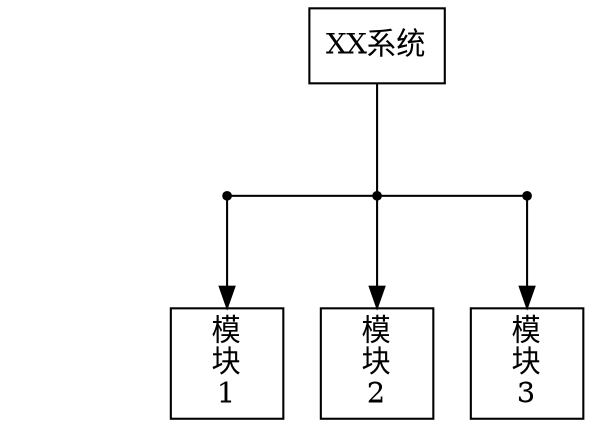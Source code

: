 digraph {
{ node[style="invis"]; edge[style=invis]; l1 -> l2 -> l3 }
{ rank=min;l1;node[shape=box];h[style=invis];a[label="XX系统"]; }
{ rank=same;l2;node[shape=point]; b1; c1; d1;}
{ rank=max; l3; node[shape=box];b[label="模\n块\n1"];c[label="模\n块\n2"];d[label="模\n块\n3"] }
edge[weight=10]
a -> c1[arrowhead=none _package="org.sharpx"];
c1 -> c;
edge[weight=5]
b1 -> b;
d1 -> d;
b1 -> c1[dir=back weight=3 arrowtail=none];
c1 -> d1[weight=3 arrowhead=none];
}
